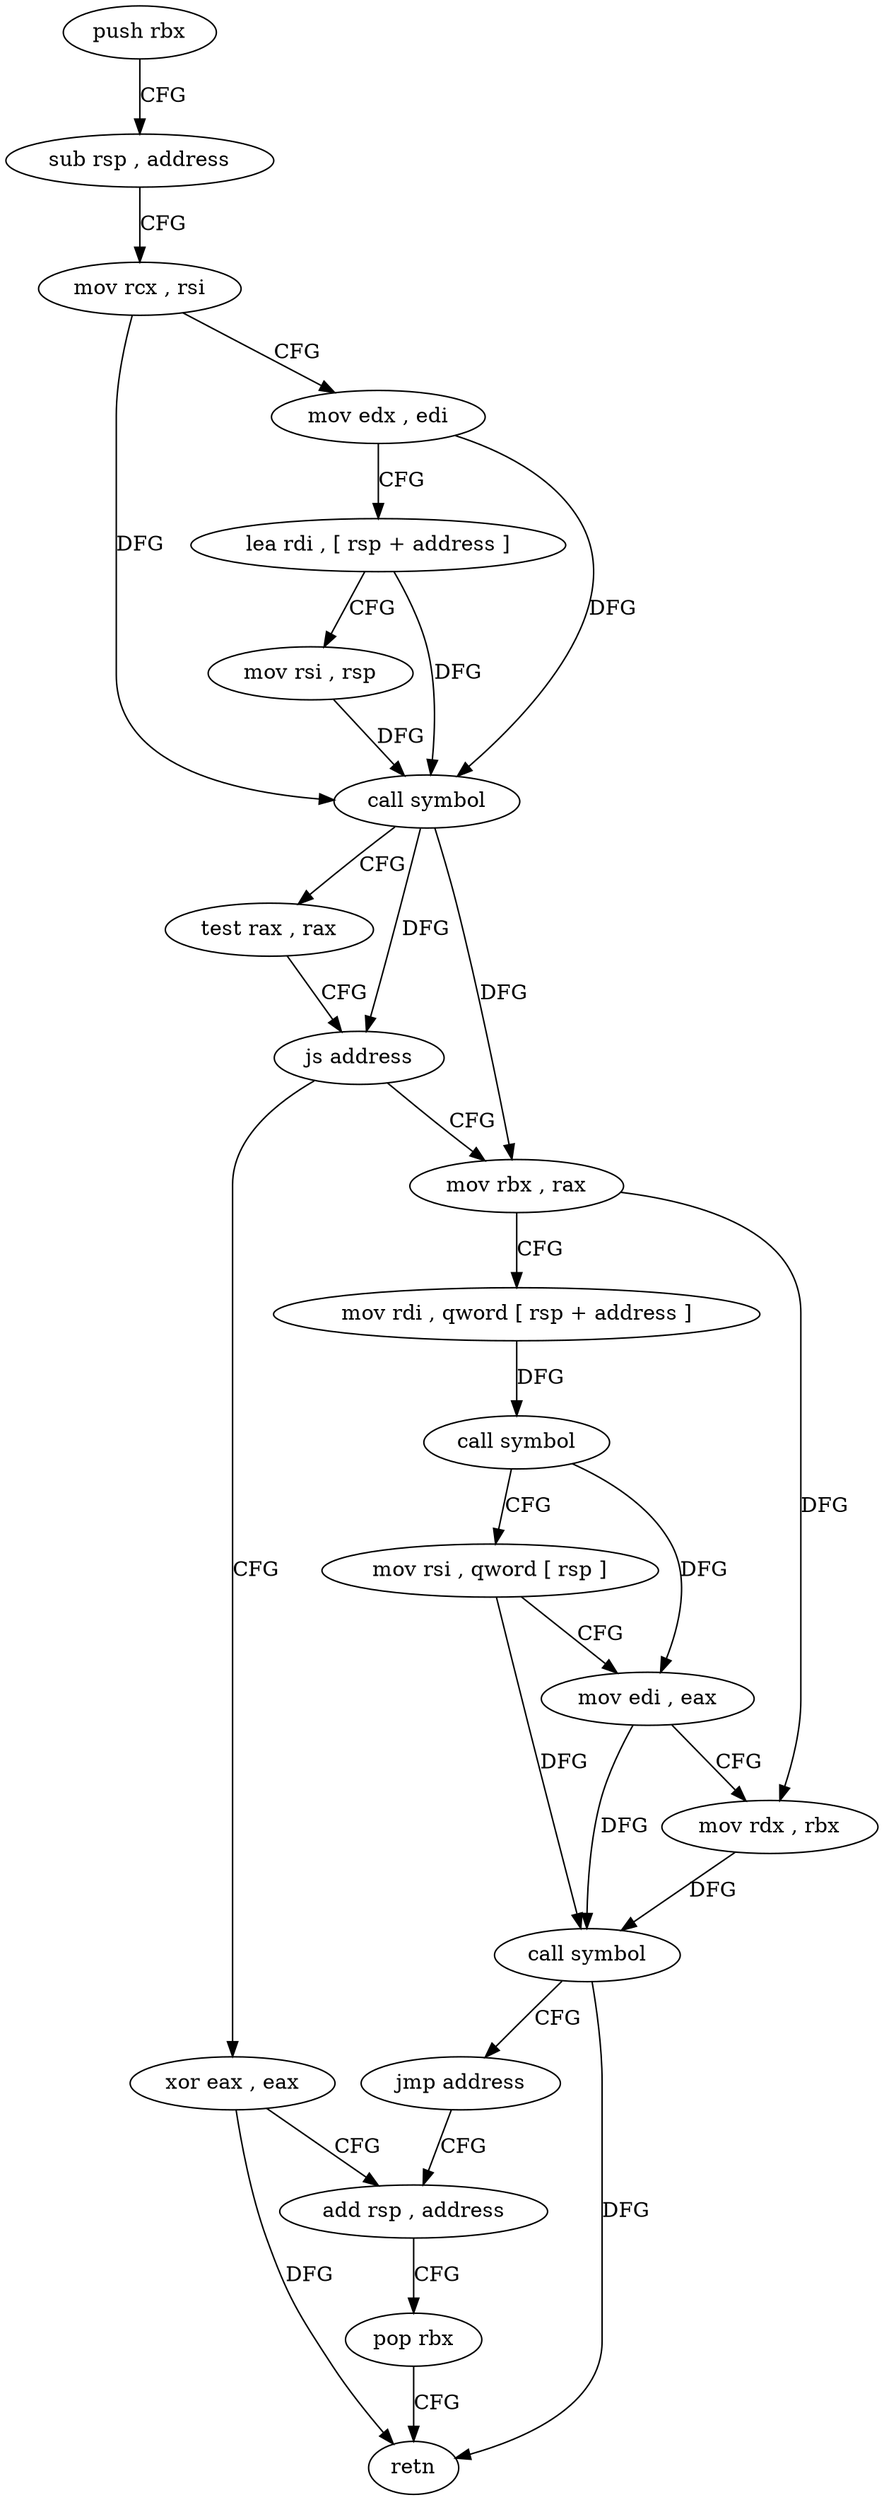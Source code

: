 digraph "func" {
"4203504" [label = "push rbx" ]
"4203505" [label = "sub rsp , address" ]
"4203509" [label = "mov rcx , rsi" ]
"4203512" [label = "mov edx , edi" ]
"4203514" [label = "lea rdi , [ rsp + address ]" ]
"4203519" [label = "mov rsi , rsp" ]
"4203522" [label = "call symbol" ]
"4203527" [label = "test rax , rax" ]
"4203530" [label = "js address" ]
"4203561" [label = "xor eax , eax" ]
"4203532" [label = "mov rbx , rax" ]
"4203563" [label = "add rsp , address" ]
"4203535" [label = "mov rdi , qword [ rsp + address ]" ]
"4203540" [label = "call symbol" ]
"4203545" [label = "mov rsi , qword [ rsp ]" ]
"4203549" [label = "mov edi , eax" ]
"4203551" [label = "mov rdx , rbx" ]
"4203554" [label = "call symbol" ]
"4203559" [label = "jmp address" ]
"4203567" [label = "pop rbx" ]
"4203568" [label = "retn" ]
"4203504" -> "4203505" [ label = "CFG" ]
"4203505" -> "4203509" [ label = "CFG" ]
"4203509" -> "4203512" [ label = "CFG" ]
"4203509" -> "4203522" [ label = "DFG" ]
"4203512" -> "4203514" [ label = "CFG" ]
"4203512" -> "4203522" [ label = "DFG" ]
"4203514" -> "4203519" [ label = "CFG" ]
"4203514" -> "4203522" [ label = "DFG" ]
"4203519" -> "4203522" [ label = "DFG" ]
"4203522" -> "4203527" [ label = "CFG" ]
"4203522" -> "4203530" [ label = "DFG" ]
"4203522" -> "4203532" [ label = "DFG" ]
"4203527" -> "4203530" [ label = "CFG" ]
"4203530" -> "4203561" [ label = "CFG" ]
"4203530" -> "4203532" [ label = "CFG" ]
"4203561" -> "4203563" [ label = "CFG" ]
"4203561" -> "4203568" [ label = "DFG" ]
"4203532" -> "4203535" [ label = "CFG" ]
"4203532" -> "4203551" [ label = "DFG" ]
"4203563" -> "4203567" [ label = "CFG" ]
"4203535" -> "4203540" [ label = "DFG" ]
"4203540" -> "4203545" [ label = "CFG" ]
"4203540" -> "4203549" [ label = "DFG" ]
"4203545" -> "4203549" [ label = "CFG" ]
"4203545" -> "4203554" [ label = "DFG" ]
"4203549" -> "4203551" [ label = "CFG" ]
"4203549" -> "4203554" [ label = "DFG" ]
"4203551" -> "4203554" [ label = "DFG" ]
"4203554" -> "4203559" [ label = "CFG" ]
"4203554" -> "4203568" [ label = "DFG" ]
"4203559" -> "4203563" [ label = "CFG" ]
"4203567" -> "4203568" [ label = "CFG" ]
}
